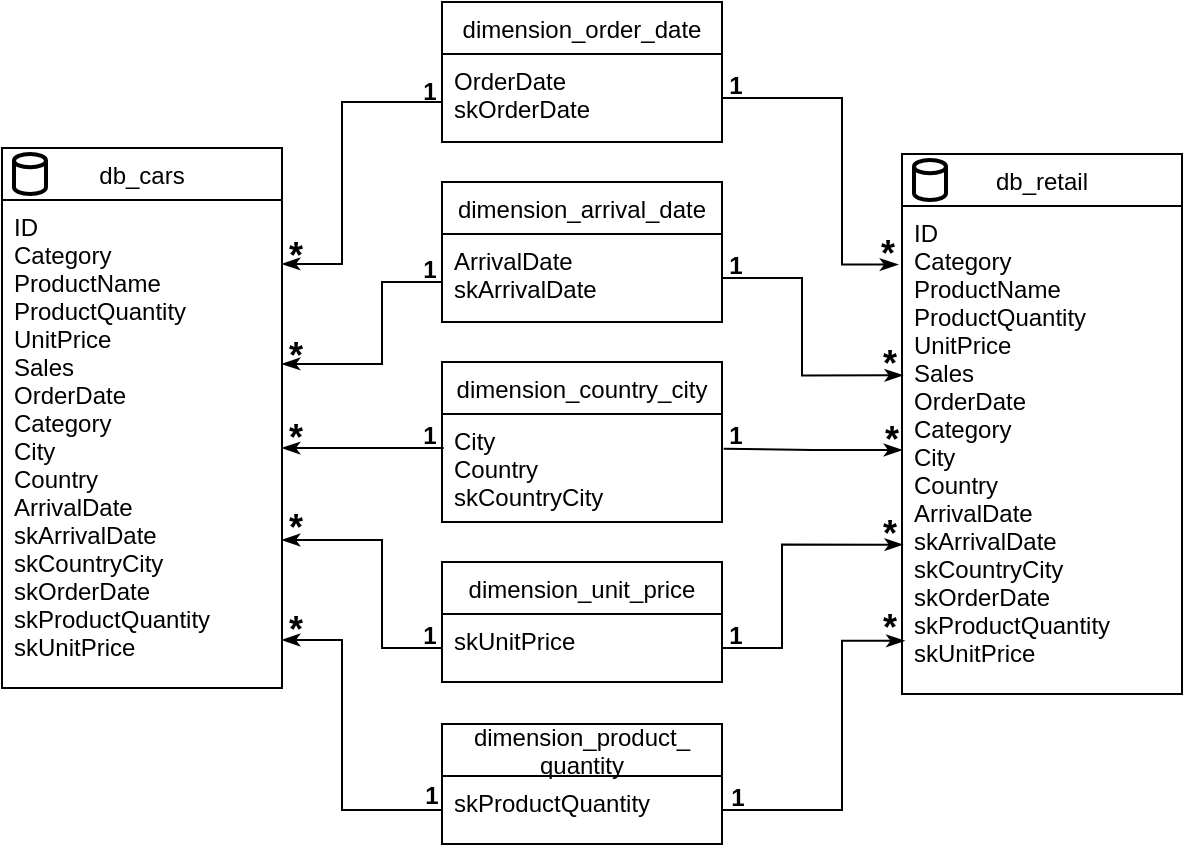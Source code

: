 <mxfile version="20.4.0" type="device"><diagram id="rWt9FqCEwUNspiBxwg5r" name="Página-1"><mxGraphModel dx="1509" dy="579" grid="1" gridSize="10" guides="1" tooltips="1" connect="1" arrows="1" fold="1" page="1" pageScale="1" pageWidth="827" pageHeight="1169" math="0" shadow="0"><root><mxCell id="0"/><mxCell id="1" parent="0"/><mxCell id="LIROCSHxWJbrlRS0etha-17" value="db_cars" style="swimlane;fontStyle=0;childLayout=stackLayout;horizontal=1;startSize=26;fillColor=none;horizontalStack=0;resizeParent=1;resizeParentMax=0;resizeLast=0;collapsible=1;marginBottom=0;" parent="1" vertex="1"><mxGeometry x="130" y="124" width="140" height="270" as="geometry"/></mxCell><mxCell id="LIROCSHxWJbrlRS0etha-18" value="ID&#10;Category&#10;ProductName&#10;ProductQuantity&#10;UnitPrice&#10;Sales&#10;OrderDate&#10;Category&#10;City&#10;Country&#10;ArrivalDate&#10;skArrivalDate&#10;skCountryCity&#10;skOrderDate&#10;skProductQuantity&#10;skUnitPrice" style="text;strokeColor=none;fillColor=none;align=left;verticalAlign=top;spacingLeft=4;spacingRight=4;overflow=hidden;rotatable=0;points=[[0,0.5],[1,0.5]];portConstraint=eastwest;" parent="LIROCSHxWJbrlRS0etha-17" vertex="1"><mxGeometry y="26" width="140" height="244" as="geometry"/></mxCell><mxCell id="LIROCSHxWJbrlRS0etha-21" value="db_retail" style="swimlane;fontStyle=0;childLayout=stackLayout;horizontal=1;startSize=26;fillColor=none;horizontalStack=0;resizeParent=1;resizeParentMax=0;resizeLast=0;collapsible=1;marginBottom=0;" parent="1" vertex="1"><mxGeometry x="580" y="127" width="140" height="270" as="geometry"/></mxCell><mxCell id="LIROCSHxWJbrlRS0etha-22" value="ID&#10;Category&#10;ProductName&#10;ProductQuantity&#10;UnitPrice&#10;Sales&#10;OrderDate&#10;Category&#10;City&#10;Country&#10;ArrivalDate&#10;skArrivalDate&#10;skCountryCity&#10;skOrderDate&#10;skProductQuantity&#10;skUnitPrice&#10;" style="text;strokeColor=none;fillColor=none;align=left;verticalAlign=top;spacingLeft=4;spacingRight=4;overflow=hidden;rotatable=0;points=[[0,0.5],[1,0.5]];portConstraint=eastwest;" parent="LIROCSHxWJbrlRS0etha-21" vertex="1"><mxGeometry y="26" width="140" height="244" as="geometry"/></mxCell><mxCell id="LIROCSHxWJbrlRS0etha-24" value="" style="strokeWidth=2;html=1;shape=mxgraph.flowchart.database;whiteSpace=wrap;" parent="1" vertex="1"><mxGeometry x="136" y="127" width="16" height="20" as="geometry"/></mxCell><mxCell id="LIROCSHxWJbrlRS0etha-25" value="" style="strokeWidth=2;html=1;shape=mxgraph.flowchart.database;whiteSpace=wrap;" parent="1" vertex="1"><mxGeometry x="586" y="130" width="16" height="20" as="geometry"/></mxCell><mxCell id="gt0AeXIqQDN9xUiFfeqS-1" value="dimension_order_date" style="swimlane;fontStyle=0;childLayout=stackLayout;horizontal=1;startSize=26;fillColor=none;horizontalStack=0;resizeParent=1;resizeParentMax=0;resizeLast=0;collapsible=1;marginBottom=0;" vertex="1" parent="1"><mxGeometry x="350" y="51" width="140" height="70" as="geometry"/></mxCell><mxCell id="gt0AeXIqQDN9xUiFfeqS-2" value="OrderDate&#10;skOrderDate" style="text;strokeColor=none;fillColor=none;align=left;verticalAlign=top;spacingLeft=4;spacingRight=4;overflow=hidden;rotatable=0;points=[[0,0.5],[1,0.5]];portConstraint=eastwest;" vertex="1" parent="gt0AeXIqQDN9xUiFfeqS-1"><mxGeometry y="26" width="140" height="44" as="geometry"/></mxCell><mxCell id="gt0AeXIqQDN9xUiFfeqS-5" value="dimension_arrival_date" style="swimlane;fontStyle=0;childLayout=stackLayout;horizontal=1;startSize=26;fillColor=none;horizontalStack=0;resizeParent=1;resizeParentMax=0;resizeLast=0;collapsible=1;marginBottom=0;" vertex="1" parent="1"><mxGeometry x="350" y="141" width="140" height="70" as="geometry"/></mxCell><mxCell id="gt0AeXIqQDN9xUiFfeqS-6" value="ArrivalDate&#10;skArrivalDate" style="text;strokeColor=none;fillColor=none;align=left;verticalAlign=top;spacingLeft=4;spacingRight=4;overflow=hidden;rotatable=0;points=[[0,0.5],[1,0.5]];portConstraint=eastwest;" vertex="1" parent="gt0AeXIqQDN9xUiFfeqS-5"><mxGeometry y="26" width="140" height="44" as="geometry"/></mxCell><mxCell id="gt0AeXIqQDN9xUiFfeqS-7" value="dimension_country_city" style="swimlane;fontStyle=0;childLayout=stackLayout;horizontal=1;startSize=26;fillColor=none;horizontalStack=0;resizeParent=1;resizeParentMax=0;resizeLast=0;collapsible=1;marginBottom=0;" vertex="1" parent="1"><mxGeometry x="350" y="231" width="140" height="80" as="geometry"/></mxCell><mxCell id="gt0AeXIqQDN9xUiFfeqS-8" value="City&#10;Country&#10;skCountryCity&#10;" style="text;strokeColor=none;fillColor=none;align=left;verticalAlign=top;spacingLeft=4;spacingRight=4;overflow=hidden;rotatable=0;points=[[0,0.5],[1,0.5]];portConstraint=eastwest;" vertex="1" parent="gt0AeXIqQDN9xUiFfeqS-7"><mxGeometry y="26" width="140" height="54" as="geometry"/></mxCell><mxCell id="gt0AeXIqQDN9xUiFfeqS-9" value="dimension_unit_price" style="swimlane;fontStyle=0;childLayout=stackLayout;horizontal=1;startSize=26;fillColor=none;horizontalStack=0;resizeParent=1;resizeParentMax=0;resizeLast=0;collapsible=1;marginBottom=0;" vertex="1" parent="1"><mxGeometry x="350" y="331" width="140" height="60" as="geometry"/></mxCell><mxCell id="gt0AeXIqQDN9xUiFfeqS-10" value="skUnitPrice" style="text;strokeColor=none;fillColor=none;align=left;verticalAlign=top;spacingLeft=4;spacingRight=4;overflow=hidden;rotatable=0;points=[[0,0.5],[1,0.5]];portConstraint=eastwest;" vertex="1" parent="gt0AeXIqQDN9xUiFfeqS-9"><mxGeometry y="26" width="140" height="34" as="geometry"/></mxCell><mxCell id="gt0AeXIqQDN9xUiFfeqS-11" value="dimension_product_&#10;quantity" style="swimlane;fontStyle=0;childLayout=stackLayout;horizontal=1;startSize=26;fillColor=none;horizontalStack=0;resizeParent=1;resizeParentMax=0;resizeLast=0;collapsible=1;marginBottom=0;" vertex="1" parent="1"><mxGeometry x="350" y="412" width="140" height="60" as="geometry"/></mxCell><mxCell id="gt0AeXIqQDN9xUiFfeqS-12" value="skProductQuantity" style="text;strokeColor=none;fillColor=none;align=left;verticalAlign=top;spacingLeft=4;spacingRight=4;overflow=hidden;rotatable=0;points=[[0,0.5],[1,0.5]];portConstraint=eastwest;" vertex="1" parent="gt0AeXIqQDN9xUiFfeqS-11"><mxGeometry y="26" width="140" height="34" as="geometry"/></mxCell><mxCell id="gt0AeXIqQDN9xUiFfeqS-25" style="edgeStyle=orthogonalEdgeStyle;rounded=0;orthogonalLoop=1;jettySize=auto;html=1;entryX=0;entryY=0.5;entryDx=0;entryDy=0;endArrow=none;endFill=0;startArrow=classicThin;startFill=1;" edge="1" parent="1" source="LIROCSHxWJbrlRS0etha-18" target="gt0AeXIqQDN9xUiFfeqS-10"><mxGeometry relative="1" as="geometry"><Array as="points"><mxPoint x="320" y="320"/><mxPoint x="320" y="374"/></Array></mxGeometry></mxCell><mxCell id="gt0AeXIqQDN9xUiFfeqS-26" style="edgeStyle=orthogonalEdgeStyle;rounded=0;orthogonalLoop=1;jettySize=auto;html=1;entryX=0;entryY=0.5;entryDx=0;entryDy=0;endArrow=none;endFill=0;startArrow=classicThin;startFill=1;" edge="1" parent="1" source="LIROCSHxWJbrlRS0etha-18" target="gt0AeXIqQDN9xUiFfeqS-12"><mxGeometry relative="1" as="geometry"><Array as="points"><mxPoint x="300" y="370"/><mxPoint x="300" y="455"/></Array></mxGeometry></mxCell><mxCell id="gt0AeXIqQDN9xUiFfeqS-28" value="&lt;font style=&quot;font-size: 18px;&quot;&gt;&lt;b&gt;*&lt;/b&gt;&lt;/font&gt;" style="text;html=1;strokeColor=none;fillColor=none;align=center;verticalAlign=middle;whiteSpace=wrap;rounded=0;" vertex="1" parent="1"><mxGeometry x="272" y="361" width="10" height="8" as="geometry"/></mxCell><mxCell id="gt0AeXIqQDN9xUiFfeqS-32" value="&lt;font style=&quot;font-size: 18px;&quot;&gt;&lt;b&gt;*&lt;/b&gt;&lt;/font&gt;" style="text;html=1;strokeColor=none;fillColor=none;align=center;verticalAlign=middle;whiteSpace=wrap;rounded=0;" vertex="1" parent="1"><mxGeometry x="272" y="310" width="10" height="8" as="geometry"/></mxCell><mxCell id="gt0AeXIqQDN9xUiFfeqS-33" value="&lt;font style=&quot;font-size: 18px;&quot;&gt;&lt;b&gt;*&lt;/b&gt;&lt;/font&gt;" style="text;html=1;strokeColor=none;fillColor=none;align=center;verticalAlign=middle;whiteSpace=wrap;rounded=0;" vertex="1" parent="1"><mxGeometry x="272" y="265" width="10" height="8" as="geometry"/></mxCell><mxCell id="gt0AeXIqQDN9xUiFfeqS-34" value="&lt;font style=&quot;font-size: 18px;&quot;&gt;&lt;b&gt;*&lt;/b&gt;&lt;/font&gt;" style="text;html=1;strokeColor=none;fillColor=none;align=center;verticalAlign=middle;whiteSpace=wrap;rounded=0;" vertex="1" parent="1"><mxGeometry x="272" y="224" width="10" height="8" as="geometry"/></mxCell><mxCell id="gt0AeXIqQDN9xUiFfeqS-35" value="&lt;font style=&quot;font-size: 18px;&quot;&gt;&lt;b&gt;*&lt;/b&gt;&lt;/font&gt;" style="text;html=1;strokeColor=none;fillColor=none;align=center;verticalAlign=middle;whiteSpace=wrap;rounded=0;" vertex="1" parent="1"><mxGeometry x="272" y="174" width="10" height="8" as="geometry"/></mxCell><mxCell id="gt0AeXIqQDN9xUiFfeqS-36" style="edgeStyle=orthogonalEdgeStyle;rounded=0;orthogonalLoop=1;jettySize=auto;html=1;entryX=0;entryY=0.5;entryDx=0;entryDy=0;endArrow=none;endFill=0;startArrow=classicThin;startFill=1;" edge="1" parent="1"><mxGeometry relative="1" as="geometry"><mxPoint x="270" y="181.99" as="sourcePoint"/><mxPoint x="350" y="100.99" as="targetPoint"/><Array as="points"><mxPoint x="300" y="181.99"/><mxPoint x="300" y="100.99"/></Array></mxGeometry></mxCell><mxCell id="gt0AeXIqQDN9xUiFfeqS-37" style="edgeStyle=orthogonalEdgeStyle;rounded=0;orthogonalLoop=1;jettySize=auto;html=1;entryX=0;entryY=0.5;entryDx=0;entryDy=0;endArrow=none;endFill=0;startArrow=classicThin;startFill=1;" edge="1" parent="1"><mxGeometry relative="1" as="geometry"><mxPoint x="270" y="231.99" as="sourcePoint"/><mxPoint x="350" y="190.99" as="targetPoint"/><Array as="points"><mxPoint x="320" y="231.99"/><mxPoint x="320" y="190.99"/></Array></mxGeometry></mxCell><mxCell id="gt0AeXIqQDN9xUiFfeqS-38" style="edgeStyle=orthogonalEdgeStyle;rounded=0;orthogonalLoop=1;jettySize=auto;html=1;entryX=0.006;entryY=0.278;entryDx=0;entryDy=0;entryPerimeter=0;endArrow=none;endFill=0;startArrow=classicThin;startFill=1;" edge="1" parent="1"><mxGeometry relative="1" as="geometry"><mxPoint x="270" y="274.002" as="sourcePoint"/><mxPoint x="350.84" y="274.002" as="targetPoint"/></mxGeometry></mxCell><mxCell id="gt0AeXIqQDN9xUiFfeqS-42" value="&lt;font style=&quot;font-size: 12px;&quot;&gt;&lt;b style=&quot;&quot;&gt;1&lt;/b&gt;&lt;/font&gt;" style="text;html=1;strokeColor=none;fillColor=none;align=center;verticalAlign=middle;whiteSpace=wrap;rounded=0;" vertex="1" parent="1"><mxGeometry x="339" y="92" width="10" height="8" as="geometry"/></mxCell><mxCell id="gt0AeXIqQDN9xUiFfeqS-43" value="&lt;font style=&quot;font-size: 12px;&quot;&gt;&lt;b style=&quot;&quot;&gt;1&lt;/b&gt;&lt;/font&gt;" style="text;html=1;strokeColor=none;fillColor=none;align=center;verticalAlign=middle;whiteSpace=wrap;rounded=0;" vertex="1" parent="1"><mxGeometry x="339" y="181" width="10" height="8" as="geometry"/></mxCell><mxCell id="gt0AeXIqQDN9xUiFfeqS-44" value="&lt;font style=&quot;font-size: 12px;&quot;&gt;&lt;b style=&quot;&quot;&gt;1&lt;/b&gt;&lt;/font&gt;" style="text;html=1;strokeColor=none;fillColor=none;align=center;verticalAlign=middle;whiteSpace=wrap;rounded=0;" vertex="1" parent="1"><mxGeometry x="339" y="264" width="10" height="8" as="geometry"/></mxCell><mxCell id="gt0AeXIqQDN9xUiFfeqS-45" value="&lt;font style=&quot;font-size: 12px;&quot;&gt;&lt;b style=&quot;&quot;&gt;1&lt;/b&gt;&lt;/font&gt;" style="text;html=1;strokeColor=none;fillColor=none;align=center;verticalAlign=middle;whiteSpace=wrap;rounded=0;" vertex="1" parent="1"><mxGeometry x="339" y="364" width="10" height="8" as="geometry"/></mxCell><mxCell id="gt0AeXIqQDN9xUiFfeqS-46" value="&lt;font style=&quot;font-size: 12px;&quot;&gt;&lt;b style=&quot;&quot;&gt;1&lt;/b&gt;&lt;/font&gt;" style="text;html=1;strokeColor=none;fillColor=none;align=center;verticalAlign=middle;whiteSpace=wrap;rounded=0;" vertex="1" parent="1"><mxGeometry x="340" y="444" width="10" height="8" as="geometry"/></mxCell><mxCell id="gt0AeXIqQDN9xUiFfeqS-49" style="edgeStyle=orthogonalEdgeStyle;rounded=0;orthogonalLoop=1;jettySize=auto;html=1;entryX=-0.014;entryY=0.12;entryDx=0;entryDy=0;entryPerimeter=0;fontSize=12;startArrow=none;startFill=0;endArrow=classicThin;endFill=1;" edge="1" parent="1" source="gt0AeXIqQDN9xUiFfeqS-2" target="LIROCSHxWJbrlRS0etha-22"><mxGeometry relative="1" as="geometry"><Array as="points"><mxPoint x="550" y="99"/><mxPoint x="550" y="182"/></Array></mxGeometry></mxCell><mxCell id="gt0AeXIqQDN9xUiFfeqS-50" style="edgeStyle=orthogonalEdgeStyle;rounded=0;orthogonalLoop=1;jettySize=auto;html=1;entryX=0.003;entryY=0.347;entryDx=0;entryDy=0;entryPerimeter=0;fontSize=12;startArrow=none;startFill=0;endArrow=classicThin;endFill=1;" edge="1" parent="1" source="gt0AeXIqQDN9xUiFfeqS-6" target="LIROCSHxWJbrlRS0etha-22"><mxGeometry relative="1" as="geometry"><Array as="points"><mxPoint x="530" y="189"/><mxPoint x="530" y="238"/></Array></mxGeometry></mxCell><mxCell id="gt0AeXIqQDN9xUiFfeqS-52" style="edgeStyle=orthogonalEdgeStyle;rounded=0;orthogonalLoop=1;jettySize=auto;html=1;entryX=1.006;entryY=0.322;entryDx=0;entryDy=0;entryPerimeter=0;fontSize=12;startArrow=classicThin;startFill=1;endArrow=none;endFill=0;" edge="1" parent="1" source="LIROCSHxWJbrlRS0etha-22" target="gt0AeXIqQDN9xUiFfeqS-8"><mxGeometry relative="1" as="geometry"/></mxCell><mxCell id="gt0AeXIqQDN9xUiFfeqS-53" style="edgeStyle=orthogonalEdgeStyle;rounded=0;orthogonalLoop=1;jettySize=auto;html=1;entryX=0.003;entryY=0.694;entryDx=0;entryDy=0;entryPerimeter=0;fontSize=12;startArrow=none;startFill=0;endArrow=classicThin;endFill=1;" edge="1" parent="1" source="gt0AeXIqQDN9xUiFfeqS-10" target="LIROCSHxWJbrlRS0etha-22"><mxGeometry relative="1" as="geometry"><Array as="points"><mxPoint x="520" y="374"/><mxPoint x="520" y="322"/></Array></mxGeometry></mxCell><mxCell id="gt0AeXIqQDN9xUiFfeqS-54" style="edgeStyle=orthogonalEdgeStyle;rounded=0;orthogonalLoop=1;jettySize=auto;html=1;fontSize=12;startArrow=none;startFill=0;endArrow=classicThin;endFill=1;entryX=0.009;entryY=0.891;entryDx=0;entryDy=0;entryPerimeter=0;" edge="1" parent="1" source="gt0AeXIqQDN9xUiFfeqS-12" target="LIROCSHxWJbrlRS0etha-22"><mxGeometry relative="1" as="geometry"><mxPoint x="540" y="430" as="targetPoint"/><Array as="points"><mxPoint x="550" y="455"/><mxPoint x="550" y="370"/></Array></mxGeometry></mxCell><mxCell id="gt0AeXIqQDN9xUiFfeqS-55" value="&lt;font style=&quot;font-size: 12px;&quot;&gt;&lt;b style=&quot;&quot;&gt;1&lt;/b&gt;&lt;/font&gt;" style="text;html=1;strokeColor=none;fillColor=none;align=center;verticalAlign=middle;whiteSpace=wrap;rounded=0;" vertex="1" parent="1"><mxGeometry x="492" y="89" width="10" height="8" as="geometry"/></mxCell><mxCell id="gt0AeXIqQDN9xUiFfeqS-56" value="&lt;font style=&quot;font-size: 12px;&quot;&gt;&lt;b style=&quot;&quot;&gt;1&lt;/b&gt;&lt;/font&gt;" style="text;html=1;strokeColor=none;fillColor=none;align=center;verticalAlign=middle;whiteSpace=wrap;rounded=0;" vertex="1" parent="1"><mxGeometry x="492" y="179" width="10" height="8" as="geometry"/></mxCell><mxCell id="gt0AeXIqQDN9xUiFfeqS-57" value="&lt;font style=&quot;font-size: 12px;&quot;&gt;&lt;b style=&quot;&quot;&gt;1&lt;/b&gt;&lt;/font&gt;" style="text;html=1;strokeColor=none;fillColor=none;align=center;verticalAlign=middle;whiteSpace=wrap;rounded=0;" vertex="1" parent="1"><mxGeometry x="492" y="264" width="10" height="8" as="geometry"/></mxCell><mxCell id="gt0AeXIqQDN9xUiFfeqS-58" value="&lt;font style=&quot;font-size: 12px;&quot;&gt;&lt;b style=&quot;&quot;&gt;1&lt;/b&gt;&lt;/font&gt;" style="text;html=1;strokeColor=none;fillColor=none;align=center;verticalAlign=middle;whiteSpace=wrap;rounded=0;" vertex="1" parent="1"><mxGeometry x="492" y="364" width="10" height="8" as="geometry"/></mxCell><mxCell id="gt0AeXIqQDN9xUiFfeqS-59" value="&lt;font style=&quot;font-size: 12px;&quot;&gt;&lt;b style=&quot;&quot;&gt;1&lt;/b&gt;&lt;/font&gt;" style="text;html=1;strokeColor=none;fillColor=none;align=center;verticalAlign=middle;whiteSpace=wrap;rounded=0;" vertex="1" parent="1"><mxGeometry x="493" y="445" width="10" height="8" as="geometry"/></mxCell><mxCell id="gt0AeXIqQDN9xUiFfeqS-60" value="&lt;font style=&quot;font-size: 18px;&quot;&gt;&lt;b&gt;*&lt;/b&gt;&lt;/font&gt;" style="text;html=1;strokeColor=none;fillColor=none;align=center;verticalAlign=middle;whiteSpace=wrap;rounded=0;" vertex="1" parent="1"><mxGeometry x="568" y="173" width="10" height="8" as="geometry"/></mxCell><mxCell id="gt0AeXIqQDN9xUiFfeqS-61" value="&lt;font style=&quot;font-size: 18px;&quot;&gt;&lt;b&gt;*&lt;/b&gt;&lt;/font&gt;" style="text;html=1;strokeColor=none;fillColor=none;align=center;verticalAlign=middle;whiteSpace=wrap;rounded=0;" vertex="1" parent="1"><mxGeometry x="569" y="228" width="10" height="8" as="geometry"/></mxCell><mxCell id="gt0AeXIqQDN9xUiFfeqS-62" value="&lt;font style=&quot;font-size: 18px;&quot;&gt;&lt;b&gt;*&lt;/b&gt;&lt;/font&gt;" style="text;html=1;strokeColor=none;fillColor=none;align=center;verticalAlign=middle;whiteSpace=wrap;rounded=0;" vertex="1" parent="1"><mxGeometry x="570" y="266" width="10" height="8" as="geometry"/></mxCell><mxCell id="gt0AeXIqQDN9xUiFfeqS-63" value="&lt;font style=&quot;font-size: 18px;&quot;&gt;&lt;b&gt;*&lt;/b&gt;&lt;/font&gt;" style="text;html=1;strokeColor=none;fillColor=none;align=center;verticalAlign=middle;whiteSpace=wrap;rounded=0;" vertex="1" parent="1"><mxGeometry x="569" y="313" width="10" height="8" as="geometry"/></mxCell><mxCell id="gt0AeXIqQDN9xUiFfeqS-64" value="&lt;font style=&quot;font-size: 18px;&quot;&gt;&lt;b&gt;*&lt;/b&gt;&lt;/font&gt;" style="text;html=1;strokeColor=none;fillColor=none;align=center;verticalAlign=middle;whiteSpace=wrap;rounded=0;" vertex="1" parent="1"><mxGeometry x="569" y="360" width="10" height="8" as="geometry"/></mxCell></root></mxGraphModel></diagram></mxfile>